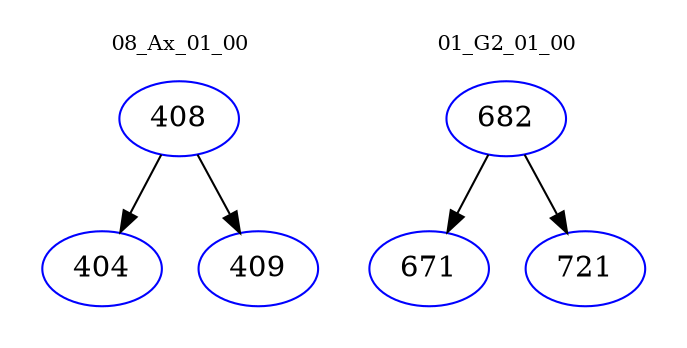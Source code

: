 digraph{
subgraph cluster_0 {
color = white
label = "08_Ax_01_00";
fontsize=10;
T0_408 [label="408", color="blue"]
T0_408 -> T0_404 [color="black"]
T0_404 [label="404", color="blue"]
T0_408 -> T0_409 [color="black"]
T0_409 [label="409", color="blue"]
}
subgraph cluster_1 {
color = white
label = "01_G2_01_00";
fontsize=10;
T1_682 [label="682", color="blue"]
T1_682 -> T1_671 [color="black"]
T1_671 [label="671", color="blue"]
T1_682 -> T1_721 [color="black"]
T1_721 [label="721", color="blue"]
}
}

